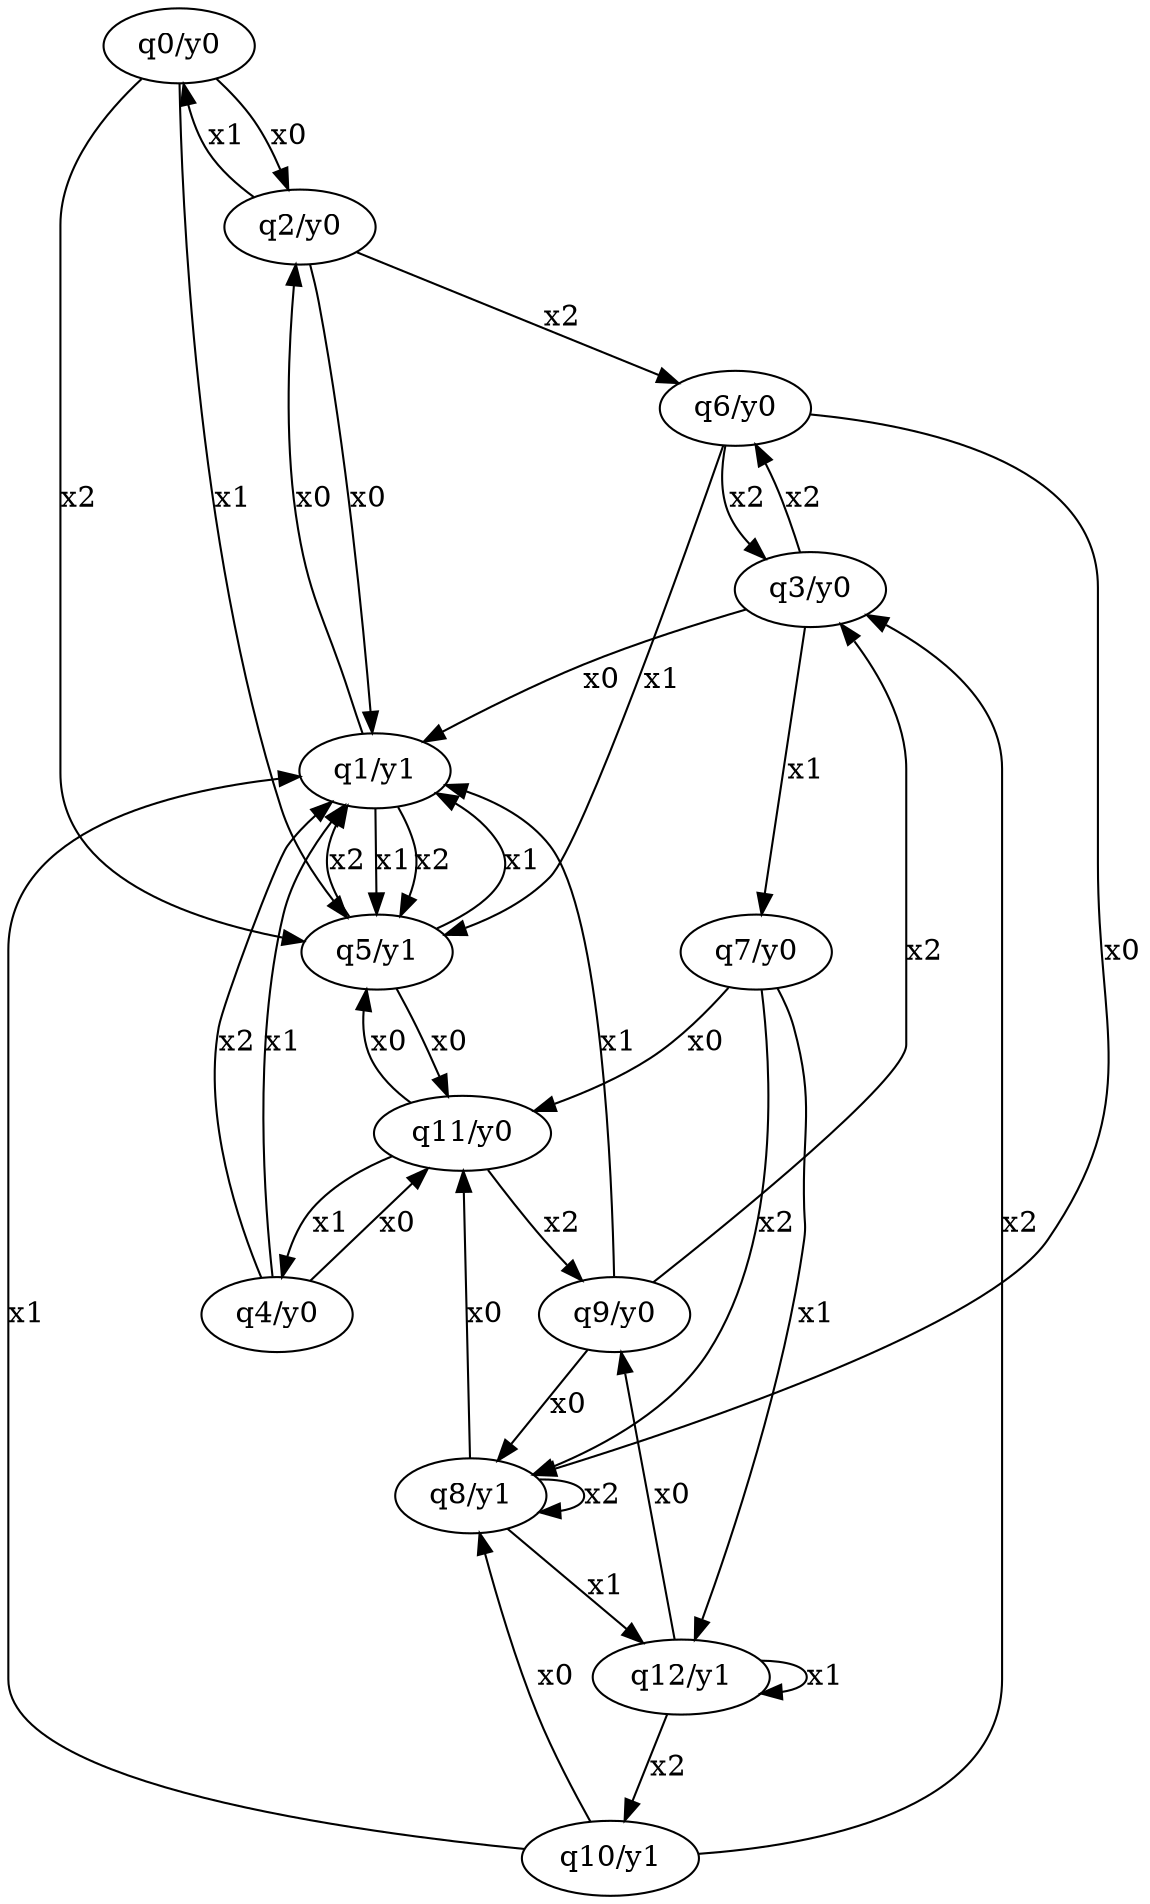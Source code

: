 digraph {
  "q0/y0" -> "q2/y0" [ label = "x0" ];
  "q1/y1" -> "q2/y0" [ label = "x0" ];
  "q2/y0" -> "q1/y1" [ label = "x0" ];
  "q3/y0" -> "q1/y1" [ label = "x0" ];
  "q4/y0" -> "q11/y0" [ label = "x0" ];
  "q5/y1" -> "q11/y0" [ label = "x0" ];
  "q6/y0" -> "q8/y1" [ label = "x0" ];
  "q7/y0" -> "q11/y0" [ label = "x0" ];
  "q8/y1" -> "q11/y0" [ label = "x0" ];
  "q9/y0" -> "q8/y1" [ label = "x0" ];
  "q10/y1" -> "q8/y1" [ label = "x0" ];
  "q11/y0" -> "q5/y1" [ label = "x0" ];
  "q12/y1" -> "q9/y0" [ label = "x0" ];
  "q0/y0" -> "q5/y1" [ label = "x1" ];
  "q1/y1" -> "q5/y1" [ label = "x1" ];
  "q2/y0" -> "q0/y0" [ label = "x1" ];
  "q3/y0" -> "q7/y0" [ label = "x1" ];
  "q4/y0" -> "q1/y1" [ label = "x1" ];
  "q5/y1" -> "q1/y1" [ label = "x1" ];
  "q6/y0" -> "q5/y1" [ label = "x1" ];
  "q7/y0" -> "q12/y1" [ label = "x1" ];
  "q8/y1" -> "q12/y1" [ label = "x1" ];
  "q9/y0" -> "q1/y1" [ label = "x1" ];
  "q10/y1" -> "q1/y1" [ label = "x1" ];
  "q11/y0" -> "q4/y0" [ label = "x1" ];
  "q12/y1" -> "q12/y1" [ label = "x1" ];
  "q0/y0" -> "q5/y1" [ label = "x2" ];
  "q1/y1" -> "q5/y1" [ label = "x2" ];
  "q2/y0" -> "q6/y0" [ label = "x2" ];
  "q3/y0" -> "q6/y0" [ label = "x2" ];
  "q4/y0" -> "q1/y1" [ label = "x2" ];
  "q5/y1" -> "q1/y1" [ label = "x2" ];
  "q6/y0" -> "q3/y0" [ label = "x2" ];
  "q7/y0" -> "q8/y1" [ label = "x2" ];
  "q8/y1" -> "q8/y1" [ label = "x2" ];
  "q9/y0" -> "q3/y0" [ label = "x2" ];
  "q10/y1" -> "q3/y0" [ label = "x2" ];
  "q11/y0" -> "q9/y0" [ label = "x2" ];
  "q12/y1" -> "q10/y1" [ label = "x2" ];
}
